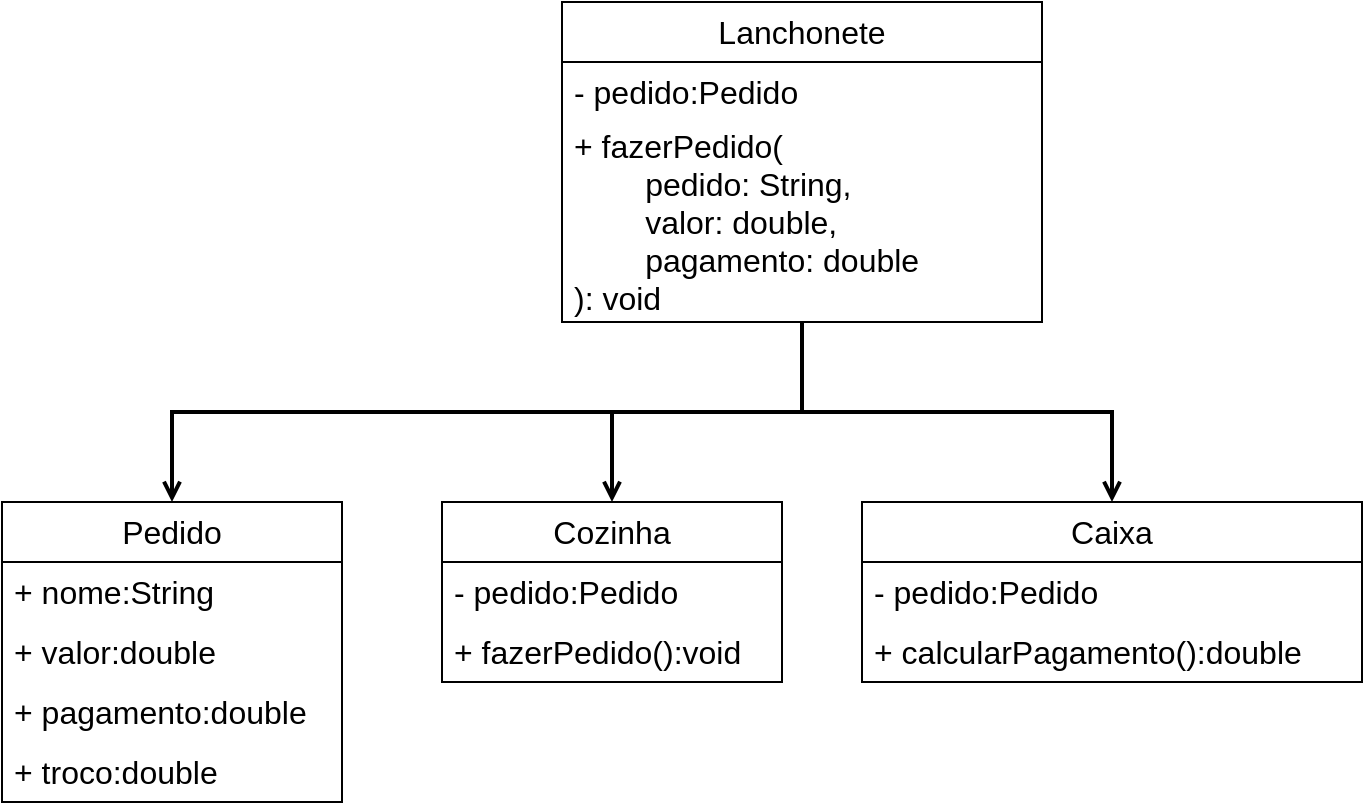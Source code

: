 <mxfile version="24.5.5" type="github">
  <diagram name="Page-1" id="9JJyguFDzHVmCEML1b9S">
    <mxGraphModel dx="1434" dy="762" grid="1" gridSize="10" guides="1" tooltips="1" connect="1" arrows="1" fold="1" page="1" pageScale="1" pageWidth="850" pageHeight="1100" math="0" shadow="0">
      <root>
        <mxCell id="0" />
        <mxCell id="1" parent="0" />
        <mxCell id="ITyUVaF7f_9eqzBkt0MG-17" style="edgeStyle=orthogonalEdgeStyle;rounded=0;orthogonalLoop=1;jettySize=auto;html=1;exitX=0.5;exitY=1;exitDx=0;exitDy=0;endArrow=open;endFill=0;fontSize=16;strokeWidth=2;" parent="1" source="ITyUVaF7f_9eqzBkt0MG-1" target="ITyUVaF7f_9eqzBkt0MG-5" edge="1">
          <mxGeometry relative="1" as="geometry" />
        </mxCell>
        <mxCell id="ITyUVaF7f_9eqzBkt0MG-18" style="edgeStyle=orthogonalEdgeStyle;rounded=0;orthogonalLoop=1;jettySize=auto;html=1;exitX=0.5;exitY=1;exitDx=0;exitDy=0;entryX=0.5;entryY=0;entryDx=0;entryDy=0;endArrow=open;endFill=0;fontSize=16;strokeWidth=2;" parent="1" source="ITyUVaF7f_9eqzBkt0MG-1" target="ITyUVaF7f_9eqzBkt0MG-8" edge="1">
          <mxGeometry relative="1" as="geometry" />
        </mxCell>
        <mxCell id="ITyUVaF7f_9eqzBkt0MG-19" style="edgeStyle=orthogonalEdgeStyle;rounded=0;orthogonalLoop=1;jettySize=auto;html=1;exitX=0.5;exitY=1;exitDx=0;exitDy=0;entryX=0.5;entryY=0;entryDx=0;entryDy=0;endArrow=open;endFill=0;fontSize=16;strokeWidth=2;" parent="1" source="ITyUVaF7f_9eqzBkt0MG-1" target="ITyUVaF7f_9eqzBkt0MG-12" edge="1">
          <mxGeometry relative="1" as="geometry" />
        </mxCell>
        <mxCell id="ITyUVaF7f_9eqzBkt0MG-1" value="&lt;div style=&quot;font-size: 16px;&quot;&gt;Lanchonete&lt;/div&gt;" style="swimlane;fontStyle=0;childLayout=stackLayout;horizontal=1;startSize=30;horizontalStack=0;resizeParent=1;resizeParentMax=0;resizeLast=0;collapsible=1;marginBottom=0;whiteSpace=wrap;html=1;fontSize=16;" parent="1" vertex="1">
          <mxGeometry x="350" y="170" width="240" height="160" as="geometry" />
        </mxCell>
        <mxCell id="ITyUVaF7f_9eqzBkt0MG-2" value="- pedido:Pedido" style="text;strokeColor=none;fillColor=none;align=left;verticalAlign=middle;spacingLeft=4;spacingRight=4;overflow=hidden;points=[[0,0.5],[1,0.5]];portConstraint=eastwest;rotatable=0;whiteSpace=wrap;html=1;fontSize=16;" parent="ITyUVaF7f_9eqzBkt0MG-1" vertex="1">
          <mxGeometry y="30" width="240" height="30" as="geometry" />
        </mxCell>
        <mxCell id="ITyUVaF7f_9eqzBkt0MG-3" value="&lt;div&gt;+ fazerPedido(&lt;/div&gt;&lt;div&gt;&lt;span style=&quot;white-space: pre;&quot;&gt;&#x9;&lt;/span&gt;pedido: String,&lt;/div&gt;&lt;div&gt;&lt;span style=&quot;white-space: pre;&quot;&gt;&#x9;&lt;/span&gt;valor: double,&lt;/div&gt;&lt;div&gt;&lt;span style=&quot;white-space: pre;&quot;&gt;&#x9;&lt;/span&gt;pagamento: double&lt;br&gt;&lt;/div&gt;&lt;div&gt;): void&lt;/div&gt;" style="text;strokeColor=none;fillColor=none;align=left;verticalAlign=middle;spacingLeft=4;spacingRight=4;overflow=hidden;points=[[0,0.5],[1,0.5]];portConstraint=eastwest;rotatable=0;whiteSpace=wrap;html=1;fontSize=16;" parent="ITyUVaF7f_9eqzBkt0MG-1" vertex="1">
          <mxGeometry y="60" width="240" height="100" as="geometry" />
        </mxCell>
        <mxCell id="ITyUVaF7f_9eqzBkt0MG-5" value="Caixa" style="swimlane;fontStyle=0;childLayout=stackLayout;horizontal=1;startSize=30;horizontalStack=0;resizeParent=1;resizeParentMax=0;resizeLast=0;collapsible=1;marginBottom=0;whiteSpace=wrap;html=1;fontSize=16;" parent="1" vertex="1">
          <mxGeometry x="500" y="420" width="250" height="90" as="geometry" />
        </mxCell>
        <mxCell id="ITyUVaF7f_9eqzBkt0MG-6" value="- pedido:Pedido" style="text;strokeColor=none;fillColor=none;align=left;verticalAlign=middle;spacingLeft=4;spacingRight=4;overflow=hidden;points=[[0,0.5],[1,0.5]];portConstraint=eastwest;rotatable=0;whiteSpace=wrap;html=1;fontSize=16;" parent="ITyUVaF7f_9eqzBkt0MG-5" vertex="1">
          <mxGeometry y="30" width="250" height="30" as="geometry" />
        </mxCell>
        <mxCell id="ITyUVaF7f_9eqzBkt0MG-7" value="+ calcularPagamento():double" style="text;strokeColor=none;fillColor=none;align=left;verticalAlign=middle;spacingLeft=4;spacingRight=4;overflow=hidden;points=[[0,0.5],[1,0.5]];portConstraint=eastwest;rotatable=0;whiteSpace=wrap;html=1;fontSize=16;" parent="ITyUVaF7f_9eqzBkt0MG-5" vertex="1">
          <mxGeometry y="60" width="250" height="30" as="geometry" />
        </mxCell>
        <mxCell id="ITyUVaF7f_9eqzBkt0MG-8" value="Cozinha" style="swimlane;fontStyle=0;childLayout=stackLayout;horizontal=1;startSize=30;horizontalStack=0;resizeParent=1;resizeParentMax=0;resizeLast=0;collapsible=1;marginBottom=0;whiteSpace=wrap;html=1;fontSize=16;" parent="1" vertex="1">
          <mxGeometry x="290" y="420" width="170" height="90" as="geometry" />
        </mxCell>
        <mxCell id="ITyUVaF7f_9eqzBkt0MG-9" value="- pedido:Pedido" style="text;strokeColor=none;fillColor=none;align=left;verticalAlign=middle;spacingLeft=4;spacingRight=4;overflow=hidden;points=[[0,0.5],[1,0.5]];portConstraint=eastwest;rotatable=0;whiteSpace=wrap;html=1;fontSize=16;" parent="ITyUVaF7f_9eqzBkt0MG-8" vertex="1">
          <mxGeometry y="30" width="170" height="30" as="geometry" />
        </mxCell>
        <mxCell id="ITyUVaF7f_9eqzBkt0MG-10" value="+ fazerPedido():void" style="text;strokeColor=none;fillColor=none;align=left;verticalAlign=middle;spacingLeft=4;spacingRight=4;overflow=hidden;points=[[0,0.5],[1,0.5]];portConstraint=eastwest;rotatable=0;whiteSpace=wrap;html=1;fontSize=16;" parent="ITyUVaF7f_9eqzBkt0MG-8" vertex="1">
          <mxGeometry y="60" width="170" height="30" as="geometry" />
        </mxCell>
        <mxCell id="ITyUVaF7f_9eqzBkt0MG-12" value="Pedido" style="swimlane;fontStyle=0;childLayout=stackLayout;horizontal=1;startSize=30;horizontalStack=0;resizeParent=1;resizeParentMax=0;resizeLast=0;collapsible=1;marginBottom=0;whiteSpace=wrap;html=1;fontSize=16;" parent="1" vertex="1">
          <mxGeometry x="70" y="420" width="170" height="150" as="geometry" />
        </mxCell>
        <mxCell id="ITyUVaF7f_9eqzBkt0MG-13" value="+ nome:String" style="text;strokeColor=none;fillColor=none;align=left;verticalAlign=middle;spacingLeft=4;spacingRight=4;overflow=hidden;points=[[0,0.5],[1,0.5]];portConstraint=eastwest;rotatable=0;whiteSpace=wrap;html=1;fontSize=16;" parent="ITyUVaF7f_9eqzBkt0MG-12" vertex="1">
          <mxGeometry y="30" width="170" height="30" as="geometry" />
        </mxCell>
        <mxCell id="ITyUVaF7f_9eqzBkt0MG-14" value="+ valor:double" style="text;strokeColor=none;fillColor=none;align=left;verticalAlign=middle;spacingLeft=4;spacingRight=4;overflow=hidden;points=[[0,0.5],[1,0.5]];portConstraint=eastwest;rotatable=0;whiteSpace=wrap;html=1;fontSize=16;" parent="ITyUVaF7f_9eqzBkt0MG-12" vertex="1">
          <mxGeometry y="60" width="170" height="30" as="geometry" />
        </mxCell>
        <mxCell id="ITyUVaF7f_9eqzBkt0MG-15" value="+ pagamento:double" style="text;strokeColor=none;fillColor=none;align=left;verticalAlign=middle;spacingLeft=4;spacingRight=4;overflow=hidden;points=[[0,0.5],[1,0.5]];portConstraint=eastwest;rotatable=0;whiteSpace=wrap;html=1;fontSize=16;" parent="ITyUVaF7f_9eqzBkt0MG-12" vertex="1">
          <mxGeometry y="90" width="170" height="30" as="geometry" />
        </mxCell>
        <mxCell id="ITyUVaF7f_9eqzBkt0MG-16" value="+ troco:double" style="text;strokeColor=none;fillColor=none;align=left;verticalAlign=middle;spacingLeft=4;spacingRight=4;overflow=hidden;points=[[0,0.5],[1,0.5]];portConstraint=eastwest;rotatable=0;whiteSpace=wrap;html=1;fontSize=16;" parent="ITyUVaF7f_9eqzBkt0MG-12" vertex="1">
          <mxGeometry y="120" width="170" height="30" as="geometry" />
        </mxCell>
      </root>
    </mxGraphModel>
  </diagram>
</mxfile>
